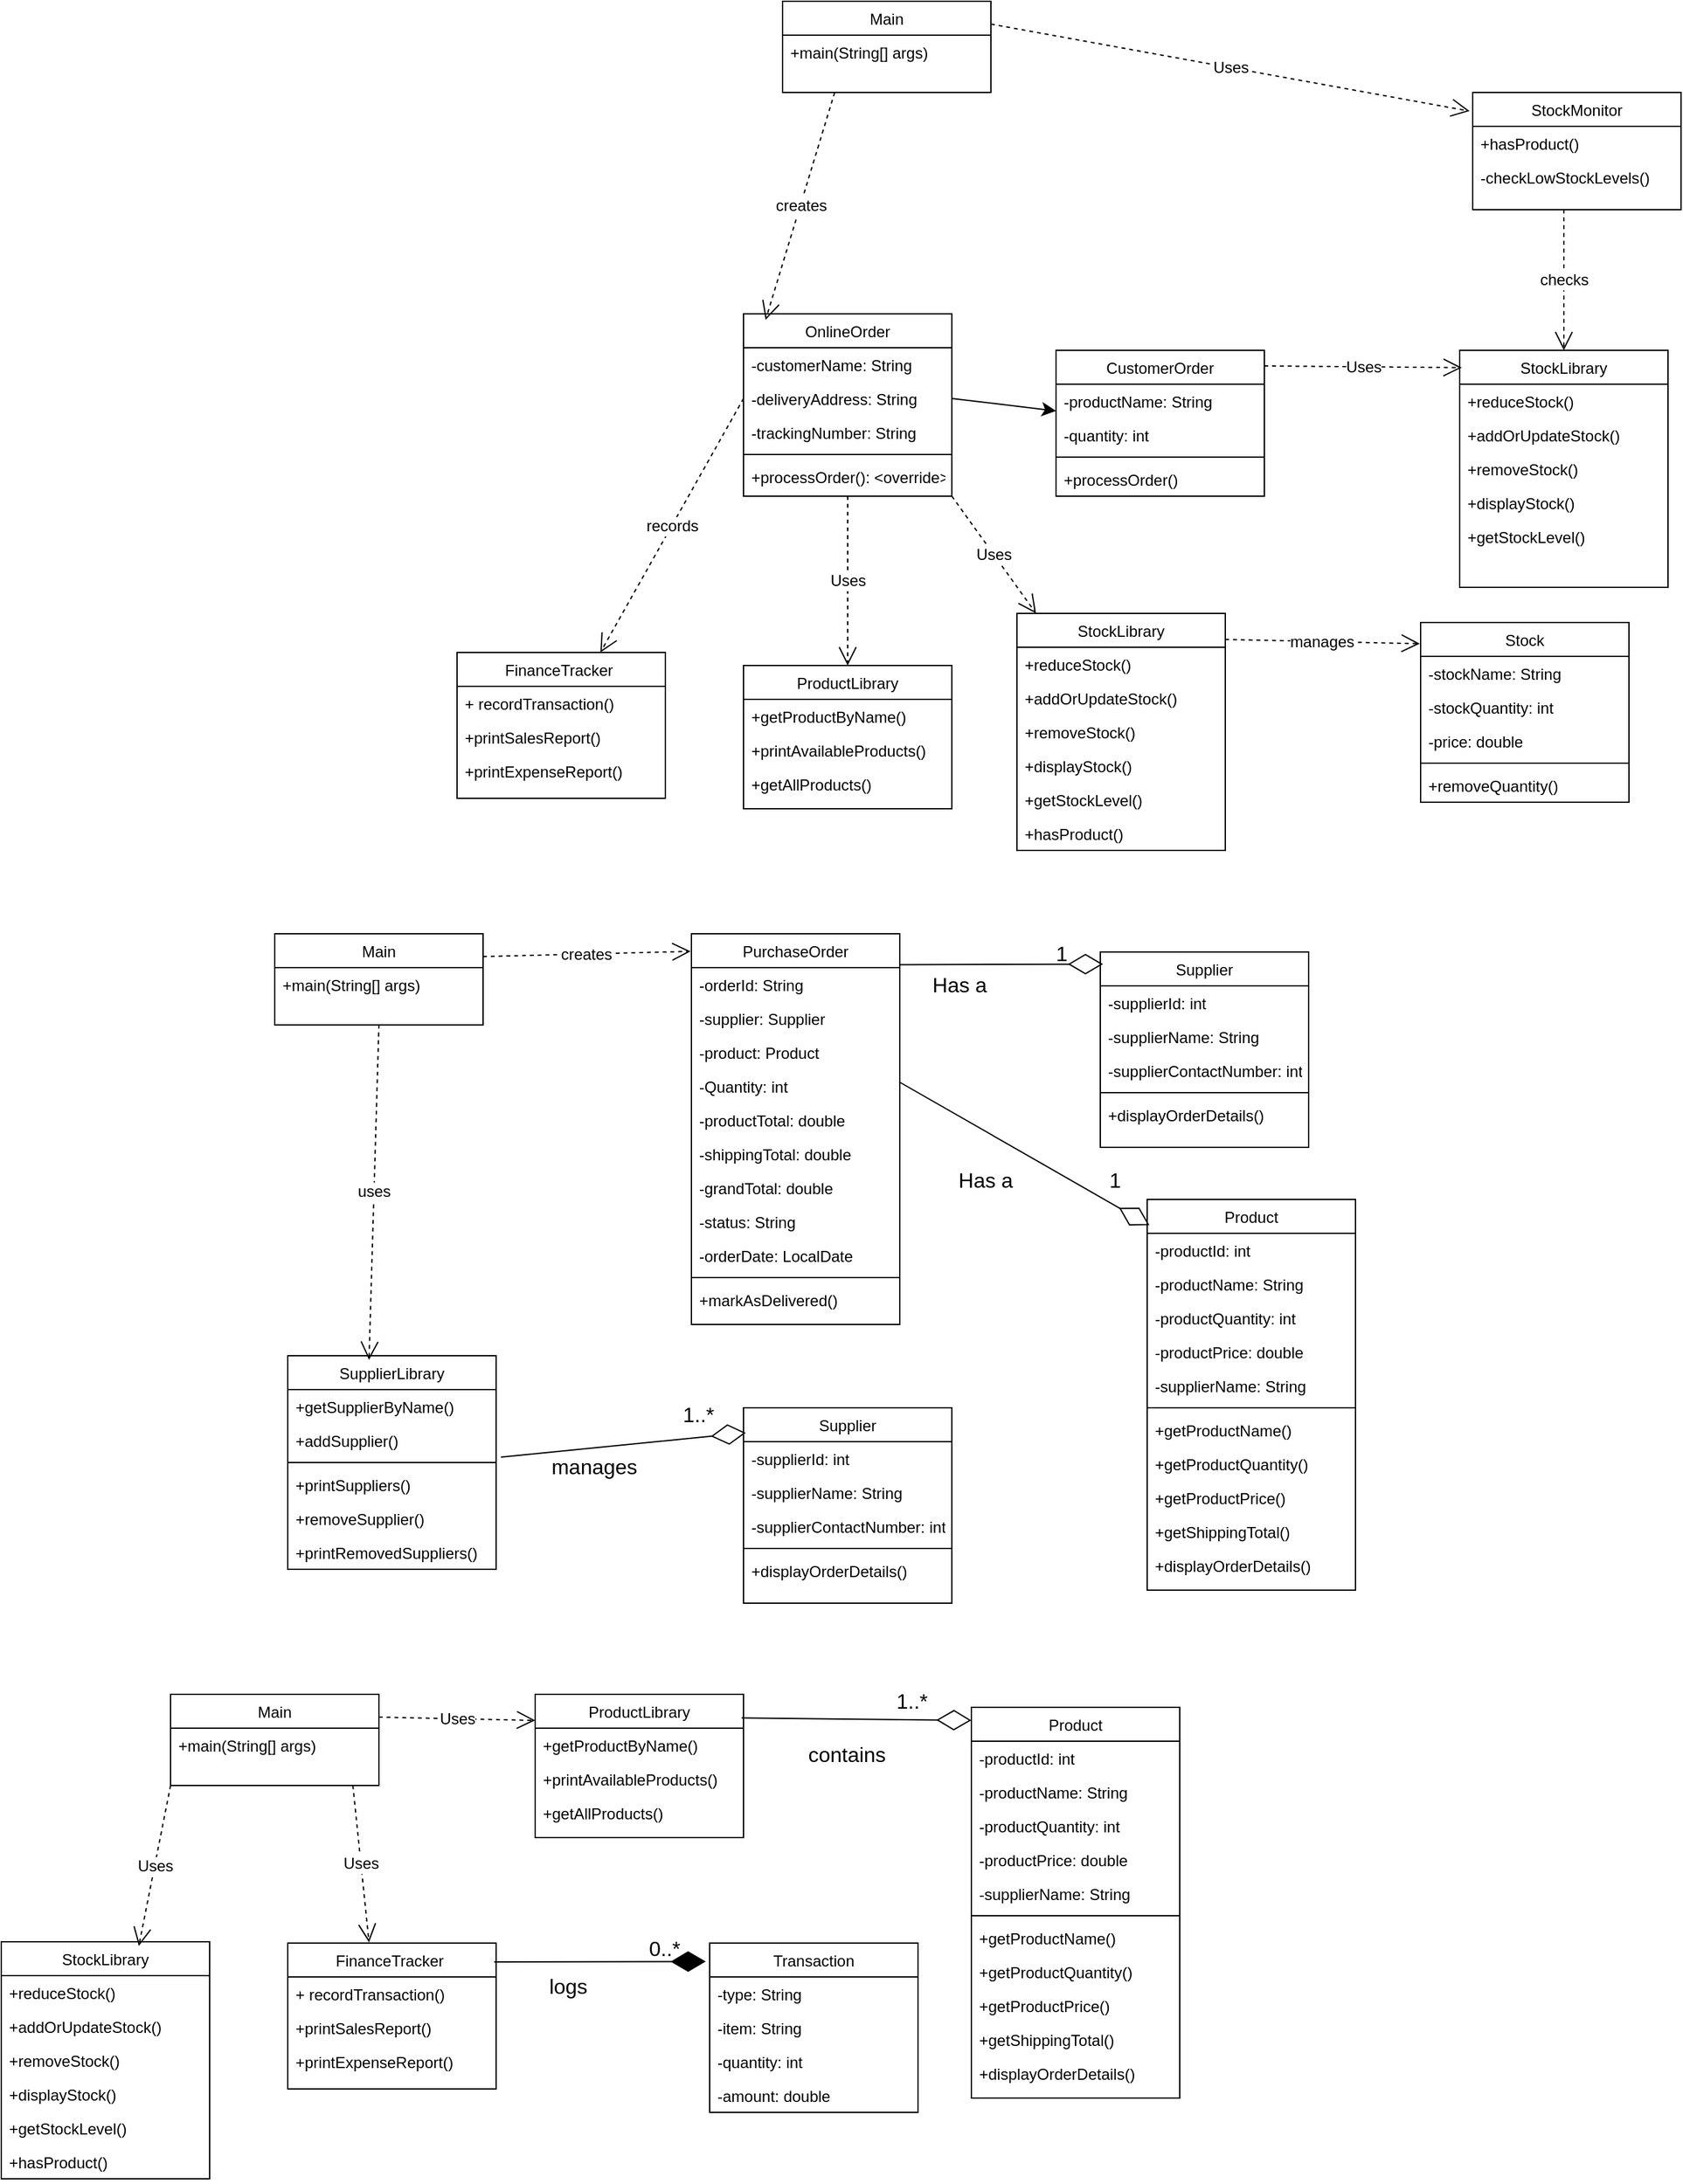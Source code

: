 <mxfile version="27.0.6">
  <diagram id="C5RBs43oDa-KdzZeNtuy" name="Page-1">
    <mxGraphModel dx="2507" dy="4278" grid="1" gridSize="10" guides="1" tooltips="1" connect="1" arrows="1" fold="1" page="1" pageScale="1" pageWidth="827" pageHeight="1169" math="0" shadow="0">
      <root>
        <mxCell id="WIyWlLk6GJQsqaUBKTNV-0" />
        <mxCell id="WIyWlLk6GJQsqaUBKTNV-1" parent="WIyWlLk6GJQsqaUBKTNV-0" />
        <mxCell id="zkfFHV4jXpPFQw0GAbJ--0" value="Product" style="swimlane;fontStyle=0;align=center;verticalAlign=top;childLayout=stackLayout;horizontal=1;startSize=26;horizontalStack=0;resizeParent=1;resizeLast=0;collapsible=1;marginBottom=0;rounded=0;shadow=0;strokeWidth=1;" parent="WIyWlLk6GJQsqaUBKTNV-1" vertex="1">
          <mxGeometry x="95" y="110" width="160" height="300" as="geometry">
            <mxRectangle x="220" y="100" width="160" height="26" as="alternateBounds" />
          </mxGeometry>
        </mxCell>
        <mxCell id="zkfFHV4jXpPFQw0GAbJ--1" value="-productId: int" style="text;align=left;verticalAlign=top;spacingLeft=4;spacingRight=4;overflow=hidden;rotatable=0;points=[[0,0.5],[1,0.5]];portConstraint=eastwest;" parent="zkfFHV4jXpPFQw0GAbJ--0" vertex="1">
          <mxGeometry y="26" width="160" height="26" as="geometry" />
        </mxCell>
        <mxCell id="zkfFHV4jXpPFQw0GAbJ--2" value="-productName: String" style="text;align=left;verticalAlign=top;spacingLeft=4;spacingRight=4;overflow=hidden;rotatable=0;points=[[0,0.5],[1,0.5]];portConstraint=eastwest;rounded=0;shadow=0;html=0;" parent="zkfFHV4jXpPFQw0GAbJ--0" vertex="1">
          <mxGeometry y="52" width="160" height="26" as="geometry" />
        </mxCell>
        <mxCell id="CDXV2UiWiPqu5Bf_pPPX-0" value="-productQuantity: int&#xa;" style="text;align=left;verticalAlign=top;spacingLeft=4;spacingRight=4;overflow=hidden;rotatable=0;points=[[0,0.5],[1,0.5]];portConstraint=eastwest;rounded=0;shadow=0;html=0;" parent="zkfFHV4jXpPFQw0GAbJ--0" vertex="1">
          <mxGeometry y="78" width="160" height="26" as="geometry" />
        </mxCell>
        <mxCell id="Kjixekk9Hbc0ymDm51cV-1" value="-productPrice: double&#xa;" style="text;align=left;verticalAlign=top;spacingLeft=4;spacingRight=4;overflow=hidden;rotatable=0;points=[[0,0.5],[1,0.5]];portConstraint=eastwest;rounded=0;shadow=0;html=0;" parent="zkfFHV4jXpPFQw0GAbJ--0" vertex="1">
          <mxGeometry y="104" width="160" height="26" as="geometry" />
        </mxCell>
        <mxCell id="zkfFHV4jXpPFQw0GAbJ--3" value="-supplierName: String&#xa;" style="text;align=left;verticalAlign=top;spacingLeft=4;spacingRight=4;overflow=hidden;rotatable=0;points=[[0,0.5],[1,0.5]];portConstraint=eastwest;rounded=0;shadow=0;html=0;" parent="zkfFHV4jXpPFQw0GAbJ--0" vertex="1">
          <mxGeometry y="130" width="160" height="26" as="geometry" />
        </mxCell>
        <mxCell id="zkfFHV4jXpPFQw0GAbJ--4" value="" style="line;html=1;strokeWidth=1;align=left;verticalAlign=middle;spacingTop=-1;spacingLeft=3;spacingRight=3;rotatable=0;labelPosition=right;points=[];portConstraint=eastwest;" parent="zkfFHV4jXpPFQw0GAbJ--0" vertex="1">
          <mxGeometry y="156" width="160" height="8" as="geometry" />
        </mxCell>
        <mxCell id="Kjixekk9Hbc0ymDm51cV-2" value="+getProductName()&#xa;" style="text;align=left;verticalAlign=top;spacingLeft=4;spacingRight=4;overflow=hidden;rotatable=0;points=[[0,0.5],[1,0.5]];portConstraint=eastwest;" parent="zkfFHV4jXpPFQw0GAbJ--0" vertex="1">
          <mxGeometry y="164" width="160" height="26" as="geometry" />
        </mxCell>
        <mxCell id="Kjixekk9Hbc0ymDm51cV-3" value="+getProductQuantity()&#xa;" style="text;align=left;verticalAlign=top;spacingLeft=4;spacingRight=4;overflow=hidden;rotatable=0;points=[[0,0.5],[1,0.5]];portConstraint=eastwest;" parent="zkfFHV4jXpPFQw0GAbJ--0" vertex="1">
          <mxGeometry y="190" width="160" height="26" as="geometry" />
        </mxCell>
        <mxCell id="Kjixekk9Hbc0ymDm51cV-4" value="+getProductPrice()&#xa;" style="text;align=left;verticalAlign=top;spacingLeft=4;spacingRight=4;overflow=hidden;rotatable=0;points=[[0,0.5],[1,0.5]];portConstraint=eastwest;" parent="zkfFHV4jXpPFQw0GAbJ--0" vertex="1">
          <mxGeometry y="216" width="160" height="26" as="geometry" />
        </mxCell>
        <mxCell id="Kjixekk9Hbc0ymDm51cV-5" value="+getShippingTotal()&#xa;" style="text;align=left;verticalAlign=top;spacingLeft=4;spacingRight=4;overflow=hidden;rotatable=0;points=[[0,0.5],[1,0.5]];portConstraint=eastwest;" parent="zkfFHV4jXpPFQw0GAbJ--0" vertex="1">
          <mxGeometry y="242" width="160" height="26" as="geometry" />
        </mxCell>
        <mxCell id="zkfFHV4jXpPFQw0GAbJ--5" value="+displayOrderDetails()&#xa;" style="text;align=left;verticalAlign=top;spacingLeft=4;spacingRight=4;overflow=hidden;rotatable=0;points=[[0,0.5],[1,0.5]];portConstraint=eastwest;" parent="zkfFHV4jXpPFQw0GAbJ--0" vertex="1">
          <mxGeometry y="268" width="160" height="26" as="geometry" />
        </mxCell>
        <mxCell id="zkfFHV4jXpPFQw0GAbJ--6" value="CustomerOrder" style="swimlane;fontStyle=0;align=center;verticalAlign=top;childLayout=stackLayout;horizontal=1;startSize=26;horizontalStack=0;resizeParent=1;resizeLast=0;collapsible=1;marginBottom=0;rounded=0;shadow=0;strokeWidth=1;" parent="WIyWlLk6GJQsqaUBKTNV-1" vertex="1">
          <mxGeometry x="160" y="-932" width="160" height="112" as="geometry">
            <mxRectangle x="130" y="380" width="160" height="26" as="alternateBounds" />
          </mxGeometry>
        </mxCell>
        <mxCell id="zkfFHV4jXpPFQw0GAbJ--7" value="-productName: String&#xa;" style="text;align=left;verticalAlign=top;spacingLeft=4;spacingRight=4;overflow=hidden;rotatable=0;points=[[0,0.5],[1,0.5]];portConstraint=eastwest;" parent="zkfFHV4jXpPFQw0GAbJ--6" vertex="1">
          <mxGeometry y="26" width="160" height="26" as="geometry" />
        </mxCell>
        <mxCell id="CDXV2UiWiPqu5Bf_pPPX-25" value="-quantity: int" style="text;align=left;verticalAlign=top;spacingLeft=4;spacingRight=4;overflow=hidden;rotatable=0;points=[[0,0.5],[1,0.5]];portConstraint=eastwest;rounded=0;shadow=0;html=0;" parent="zkfFHV4jXpPFQw0GAbJ--6" vertex="1">
          <mxGeometry y="52" width="160" height="26" as="geometry" />
        </mxCell>
        <mxCell id="zkfFHV4jXpPFQw0GAbJ--9" value="" style="line;html=1;strokeWidth=1;align=left;verticalAlign=middle;spacingTop=-1;spacingLeft=3;spacingRight=3;rotatable=0;labelPosition=right;points=[];portConstraint=eastwest;" parent="zkfFHV4jXpPFQw0GAbJ--6" vertex="1">
          <mxGeometry y="78" width="160" height="8" as="geometry" />
        </mxCell>
        <mxCell id="zkfFHV4jXpPFQw0GAbJ--11" value="+processOrder() " style="text;align=left;verticalAlign=top;spacingLeft=4;spacingRight=4;overflow=hidden;rotatable=0;points=[[0,0.5],[1,0.5]];portConstraint=eastwest;" parent="zkfFHV4jXpPFQw0GAbJ--6" vertex="1">
          <mxGeometry y="86" width="160" height="26" as="geometry" />
        </mxCell>
        <mxCell id="zkfFHV4jXpPFQw0GAbJ--17" value="Supplier" style="swimlane;fontStyle=0;align=center;verticalAlign=top;childLayout=stackLayout;horizontal=1;startSize=26;horizontalStack=0;resizeParent=1;resizeLast=0;collapsible=1;marginBottom=0;rounded=0;shadow=0;strokeWidth=1;" parent="WIyWlLk6GJQsqaUBKTNV-1" vertex="1">
          <mxGeometry x="194" y="-470" width="160" height="150" as="geometry">
            <mxRectangle x="550" y="140" width="160" height="26" as="alternateBounds" />
          </mxGeometry>
        </mxCell>
        <mxCell id="zkfFHV4jXpPFQw0GAbJ--18" value="-supplierId: int " style="text;align=left;verticalAlign=top;spacingLeft=4;spacingRight=4;overflow=hidden;rotatable=0;points=[[0,0.5],[1,0.5]];portConstraint=eastwest;" parent="zkfFHV4jXpPFQw0GAbJ--17" vertex="1">
          <mxGeometry y="26" width="160" height="26" as="geometry" />
        </mxCell>
        <mxCell id="zkfFHV4jXpPFQw0GAbJ--19" value="-supplierName: String" style="text;align=left;verticalAlign=top;spacingLeft=4;spacingRight=4;overflow=hidden;rotatable=0;points=[[0,0.5],[1,0.5]];portConstraint=eastwest;rounded=0;shadow=0;html=0;" parent="zkfFHV4jXpPFQw0GAbJ--17" vertex="1">
          <mxGeometry y="52" width="160" height="26" as="geometry" />
        </mxCell>
        <mxCell id="zkfFHV4jXpPFQw0GAbJ--20" value="-supplierContactNumber: int" style="text;align=left;verticalAlign=top;spacingLeft=4;spacingRight=4;overflow=hidden;rotatable=0;points=[[0,0.5],[1,0.5]];portConstraint=eastwest;rounded=0;shadow=0;html=0;" parent="zkfFHV4jXpPFQw0GAbJ--17" vertex="1">
          <mxGeometry y="78" width="160" height="26" as="geometry" />
        </mxCell>
        <mxCell id="zkfFHV4jXpPFQw0GAbJ--23" value="" style="line;html=1;strokeWidth=1;align=left;verticalAlign=middle;spacingTop=-1;spacingLeft=3;spacingRight=3;rotatable=0;labelPosition=right;points=[];portConstraint=eastwest;" parent="zkfFHV4jXpPFQw0GAbJ--17" vertex="1">
          <mxGeometry y="104" width="160" height="8" as="geometry" />
        </mxCell>
        <mxCell id="zkfFHV4jXpPFQw0GAbJ--24" value="+displayOrderDetails()" style="text;align=left;verticalAlign=top;spacingLeft=4;spacingRight=4;overflow=hidden;rotatable=0;points=[[0,0.5],[1,0.5]];portConstraint=eastwest;" parent="zkfFHV4jXpPFQw0GAbJ--17" vertex="1">
          <mxGeometry y="112" width="160" height="26" as="geometry" />
        </mxCell>
        <mxCell id="CDXV2UiWiPqu5Bf_pPPX-47" value="StockLibrary" style="swimlane;fontStyle=0;align=center;verticalAlign=top;childLayout=stackLayout;horizontal=1;startSize=26;horizontalStack=0;resizeParent=1;resizeLast=0;collapsible=1;marginBottom=0;rounded=0;shadow=0;strokeWidth=1;" parent="WIyWlLk6GJQsqaUBKTNV-1" vertex="1">
          <mxGeometry x="470" y="-932" width="160" height="182" as="geometry">
            <mxRectangle x="130" y="380" width="160" height="26" as="alternateBounds" />
          </mxGeometry>
        </mxCell>
        <mxCell id="CDXV2UiWiPqu5Bf_pPPX-50" value="+reduceStock()&#xa;" style="text;align=left;verticalAlign=top;spacingLeft=4;spacingRight=4;overflow=hidden;rotatable=0;points=[[0,0.5],[1,0.5]];portConstraint=eastwest;" parent="CDXV2UiWiPqu5Bf_pPPX-47" vertex="1">
          <mxGeometry y="26" width="160" height="26" as="geometry" />
        </mxCell>
        <mxCell id="CDXV2UiWiPqu5Bf_pPPX-52" value="+addOrUpdateStock()&#xa;" style="text;align=left;verticalAlign=top;spacingLeft=4;spacingRight=4;overflow=hidden;rotatable=0;points=[[0,0.5],[1,0.5]];portConstraint=eastwest;" parent="CDXV2UiWiPqu5Bf_pPPX-47" vertex="1">
          <mxGeometry y="52" width="160" height="26" as="geometry" />
        </mxCell>
        <mxCell id="355NBq37HFmegcokqnDm-34" value="+removeStock()&#xa;" style="text;align=left;verticalAlign=top;spacingLeft=4;spacingRight=4;overflow=hidden;rotatable=0;points=[[0,0.5],[1,0.5]];portConstraint=eastwest;" vertex="1" parent="CDXV2UiWiPqu5Bf_pPPX-47">
          <mxGeometry y="78" width="160" height="26" as="geometry" />
        </mxCell>
        <mxCell id="CDXV2UiWiPqu5Bf_pPPX-51" value="+displayStock()&#xa;" style="text;align=left;verticalAlign=top;spacingLeft=4;spacingRight=4;overflow=hidden;rotatable=0;points=[[0,0.5],[1,0.5]];portConstraint=eastwest;" parent="CDXV2UiWiPqu5Bf_pPPX-47" vertex="1">
          <mxGeometry y="104" width="160" height="26" as="geometry" />
        </mxCell>
        <mxCell id="355NBq37HFmegcokqnDm-48" value="+getStockLevel()&#xa;" style="text;align=left;verticalAlign=top;spacingLeft=4;spacingRight=4;overflow=hidden;rotatable=0;points=[[0,0.5],[1,0.5]];portConstraint=eastwest;" vertex="1" parent="CDXV2UiWiPqu5Bf_pPPX-47">
          <mxGeometry y="130" width="160" height="26" as="geometry" />
        </mxCell>
        <mxCell id="CDXV2UiWiPqu5Bf_pPPX-53" value="Stock" style="swimlane;fontStyle=0;align=center;verticalAlign=top;childLayout=stackLayout;horizontal=1;startSize=26;horizontalStack=0;resizeParent=1;resizeLast=0;collapsible=1;marginBottom=0;rounded=0;shadow=0;strokeWidth=1;" parent="WIyWlLk6GJQsqaUBKTNV-1" vertex="1">
          <mxGeometry x="440" y="-723" width="160" height="138" as="geometry">
            <mxRectangle x="130" y="380" width="160" height="26" as="alternateBounds" />
          </mxGeometry>
        </mxCell>
        <mxCell id="355NBq37HFmegcokqnDm-45" value="-stockName: String&#xa;" style="text;align=left;verticalAlign=top;spacingLeft=4;spacingRight=4;overflow=hidden;rotatable=0;points=[[0,0.5],[1,0.5]];portConstraint=eastwest;" vertex="1" parent="CDXV2UiWiPqu5Bf_pPPX-53">
          <mxGeometry y="26" width="160" height="26" as="geometry" />
        </mxCell>
        <mxCell id="355NBq37HFmegcokqnDm-46" value="-stockQuantity: int&#xa;" style="text;align=left;verticalAlign=top;spacingLeft=4;spacingRight=4;overflow=hidden;rotatable=0;points=[[0,0.5],[1,0.5]];portConstraint=eastwest;" vertex="1" parent="CDXV2UiWiPqu5Bf_pPPX-53">
          <mxGeometry y="52" width="160" height="26" as="geometry" />
        </mxCell>
        <mxCell id="CDXV2UiWiPqu5Bf_pPPX-54" value="-price: double&#xa;" style="text;align=left;verticalAlign=top;spacingLeft=4;spacingRight=4;overflow=hidden;rotatable=0;points=[[0,0.5],[1,0.5]];portConstraint=eastwest;" parent="CDXV2UiWiPqu5Bf_pPPX-53" vertex="1">
          <mxGeometry y="78" width="160" height="26" as="geometry" />
        </mxCell>
        <mxCell id="CDXV2UiWiPqu5Bf_pPPX-56" value="" style="line;html=1;strokeWidth=1;align=left;verticalAlign=middle;spacingTop=-1;spacingLeft=3;spacingRight=3;rotatable=0;labelPosition=right;points=[];portConstraint=eastwest;" parent="CDXV2UiWiPqu5Bf_pPPX-53" vertex="1">
          <mxGeometry y="104" width="160" height="8" as="geometry" />
        </mxCell>
        <mxCell id="CDXV2UiWiPqu5Bf_pPPX-57" value="+removeQuantity()" style="text;align=left;verticalAlign=top;spacingLeft=4;spacingRight=4;overflow=hidden;rotatable=0;points=[[0,0.5],[1,0.5]];portConstraint=eastwest;" parent="CDXV2UiWiPqu5Bf_pPPX-53" vertex="1">
          <mxGeometry y="112" width="160" height="26" as="geometry" />
        </mxCell>
        <mxCell id="Kjixekk9Hbc0ymDm51cV-6" value="PurchaseOrder" style="swimlane;fontStyle=0;align=center;verticalAlign=top;childLayout=stackLayout;horizontal=1;startSize=26;horizontalStack=0;resizeParent=1;resizeLast=0;collapsible=1;marginBottom=0;rounded=0;shadow=0;strokeWidth=1;" parent="WIyWlLk6GJQsqaUBKTNV-1" vertex="1">
          <mxGeometry x="-120" y="-484" width="160" height="300" as="geometry">
            <mxRectangle x="220" y="100" width="160" height="26" as="alternateBounds" />
          </mxGeometry>
        </mxCell>
        <mxCell id="Kjixekk9Hbc0ymDm51cV-7" value="-orderId: String" style="text;align=left;verticalAlign=top;spacingLeft=4;spacingRight=4;overflow=hidden;rotatable=0;points=[[0,0.5],[1,0.5]];portConstraint=eastwest;" parent="Kjixekk9Hbc0ymDm51cV-6" vertex="1">
          <mxGeometry y="26" width="160" height="26" as="geometry" />
        </mxCell>
        <mxCell id="Kjixekk9Hbc0ymDm51cV-8" value="-supplier: Supplier" style="text;align=left;verticalAlign=top;spacingLeft=4;spacingRight=4;overflow=hidden;rotatable=0;points=[[0,0.5],[1,0.5]];portConstraint=eastwest;rounded=0;shadow=0;html=0;" parent="Kjixekk9Hbc0ymDm51cV-6" vertex="1">
          <mxGeometry y="52" width="160" height="26" as="geometry" />
        </mxCell>
        <mxCell id="Kjixekk9Hbc0ymDm51cV-9" value="-product: Product&#xa;" style="text;align=left;verticalAlign=top;spacingLeft=4;spacingRight=4;overflow=hidden;rotatable=0;points=[[0,0.5],[1,0.5]];portConstraint=eastwest;rounded=0;shadow=0;html=0;" parent="Kjixekk9Hbc0ymDm51cV-6" vertex="1">
          <mxGeometry y="78" width="160" height="26" as="geometry" />
        </mxCell>
        <mxCell id="355NBq37HFmegcokqnDm-24" value="-Quantity: int&#xa;" style="text;align=left;verticalAlign=top;spacingLeft=4;spacingRight=4;overflow=hidden;rotatable=0;points=[[0,0.5],[1,0.5]];portConstraint=eastwest;rounded=0;shadow=0;html=0;" vertex="1" parent="Kjixekk9Hbc0ymDm51cV-6">
          <mxGeometry y="104" width="160" height="26" as="geometry" />
        </mxCell>
        <mxCell id="355NBq37HFmegcokqnDm-25" value="-productTotal: double&#xa;" style="text;align=left;verticalAlign=top;spacingLeft=4;spacingRight=4;overflow=hidden;rotatable=0;points=[[0,0.5],[1,0.5]];portConstraint=eastwest;rounded=0;shadow=0;html=0;" vertex="1" parent="Kjixekk9Hbc0ymDm51cV-6">
          <mxGeometry y="130" width="160" height="26" as="geometry" />
        </mxCell>
        <mxCell id="355NBq37HFmegcokqnDm-26" value="-shippingTotal: double&#xa;" style="text;align=left;verticalAlign=top;spacingLeft=4;spacingRight=4;overflow=hidden;rotatable=0;points=[[0,0.5],[1,0.5]];portConstraint=eastwest;rounded=0;shadow=0;html=0;" vertex="1" parent="Kjixekk9Hbc0ymDm51cV-6">
          <mxGeometry y="156" width="160" height="26" as="geometry" />
        </mxCell>
        <mxCell id="355NBq37HFmegcokqnDm-27" value="-grandTotal: double&#xa;" style="text;align=left;verticalAlign=top;spacingLeft=4;spacingRight=4;overflow=hidden;rotatable=0;points=[[0,0.5],[1,0.5]];portConstraint=eastwest;rounded=0;shadow=0;html=0;" vertex="1" parent="Kjixekk9Hbc0ymDm51cV-6">
          <mxGeometry y="182" width="160" height="26" as="geometry" />
        </mxCell>
        <mxCell id="355NBq37HFmegcokqnDm-28" value="-status: String&#xa;" style="text;align=left;verticalAlign=top;spacingLeft=4;spacingRight=4;overflow=hidden;rotatable=0;points=[[0,0.5],[1,0.5]];portConstraint=eastwest;rounded=0;shadow=0;html=0;" vertex="1" parent="Kjixekk9Hbc0ymDm51cV-6">
          <mxGeometry y="208" width="160" height="26" as="geometry" />
        </mxCell>
        <mxCell id="Kjixekk9Hbc0ymDm51cV-10" value="-orderDate: LocalDate&#xa;" style="text;align=left;verticalAlign=top;spacingLeft=4;spacingRight=4;overflow=hidden;rotatable=0;points=[[0,0.5],[1,0.5]];portConstraint=eastwest;rounded=0;shadow=0;html=0;" parent="Kjixekk9Hbc0ymDm51cV-6" vertex="1">
          <mxGeometry y="234" width="160" height="26" as="geometry" />
        </mxCell>
        <mxCell id="Kjixekk9Hbc0ymDm51cV-12" value="" style="line;html=1;strokeWidth=1;align=left;verticalAlign=middle;spacingTop=-1;spacingLeft=3;spacingRight=3;rotatable=0;labelPosition=right;points=[];portConstraint=eastwest;" parent="Kjixekk9Hbc0ymDm51cV-6" vertex="1">
          <mxGeometry y="260" width="160" height="8" as="geometry" />
        </mxCell>
        <mxCell id="Kjixekk9Hbc0ymDm51cV-13" value="+markAsDelivered()&#xa;" style="text;align=left;verticalAlign=top;spacingLeft=4;spacingRight=4;overflow=hidden;rotatable=0;points=[[0,0.5],[1,0.5]];portConstraint=eastwest;" parent="Kjixekk9Hbc0ymDm51cV-6" vertex="1">
          <mxGeometry y="268" width="160" height="26" as="geometry" />
        </mxCell>
        <mxCell id="Kjixekk9Hbc0ymDm51cV-19" value="ProductLibrary" style="swimlane;fontStyle=0;align=center;verticalAlign=top;childLayout=stackLayout;horizontal=1;startSize=26;horizontalStack=0;resizeParent=1;resizeLast=0;collapsible=1;marginBottom=0;rounded=0;shadow=0;strokeWidth=1;" parent="WIyWlLk6GJQsqaUBKTNV-1" vertex="1">
          <mxGeometry x="-240" y="100" width="160" height="110" as="geometry">
            <mxRectangle x="220" y="100" width="160" height="26" as="alternateBounds" />
          </mxGeometry>
        </mxCell>
        <mxCell id="Kjixekk9Hbc0ymDm51cV-26" value="+getProductByName()&#xa;" style="text;align=left;verticalAlign=top;spacingLeft=4;spacingRight=4;overflow=hidden;rotatable=0;points=[[0,0.5],[1,0.5]];portConstraint=eastwest;" parent="Kjixekk9Hbc0ymDm51cV-19" vertex="1">
          <mxGeometry y="26" width="160" height="26" as="geometry" />
        </mxCell>
        <mxCell id="Kjixekk9Hbc0ymDm51cV-27" value="+printAvailableProducts()&#xa;" style="text;align=left;verticalAlign=top;spacingLeft=4;spacingRight=4;overflow=hidden;rotatable=0;points=[[0,0.5],[1,0.5]];portConstraint=eastwest;" parent="Kjixekk9Hbc0ymDm51cV-19" vertex="1">
          <mxGeometry y="52" width="160" height="26" as="geometry" />
        </mxCell>
        <mxCell id="Kjixekk9Hbc0ymDm51cV-28" value="+getAllProducts()&#xa;" style="text;align=left;verticalAlign=top;spacingLeft=4;spacingRight=4;overflow=hidden;rotatable=0;points=[[0,0.5],[1,0.5]];portConstraint=eastwest;" parent="Kjixekk9Hbc0ymDm51cV-19" vertex="1">
          <mxGeometry y="78" width="160" height="26" as="geometry" />
        </mxCell>
        <mxCell id="355NBq37HFmegcokqnDm-0" value="Main" style="swimlane;fontStyle=0;align=center;verticalAlign=top;childLayout=stackLayout;horizontal=1;startSize=26;horizontalStack=0;resizeParent=1;resizeLast=0;collapsible=1;marginBottom=0;rounded=0;shadow=0;strokeWidth=1;" vertex="1" parent="WIyWlLk6GJQsqaUBKTNV-1">
          <mxGeometry x="-50" y="-1200" width="160" height="70" as="geometry">
            <mxRectangle x="550" y="140" width="160" height="26" as="alternateBounds" />
          </mxGeometry>
        </mxCell>
        <mxCell id="355NBq37HFmegcokqnDm-1" value="+main(String[] args)" style="text;align=left;verticalAlign=top;spacingLeft=4;spacingRight=4;overflow=hidden;rotatable=0;points=[[0,0.5],[1,0.5]];portConstraint=eastwest;" vertex="1" parent="355NBq37HFmegcokqnDm-0">
          <mxGeometry y="26" width="160" height="26" as="geometry" />
        </mxCell>
        <mxCell id="355NBq37HFmegcokqnDm-6" value="OnlineOrder" style="swimlane;fontStyle=0;align=center;verticalAlign=top;childLayout=stackLayout;horizontal=1;startSize=26;horizontalStack=0;resizeParent=1;resizeLast=0;collapsible=1;marginBottom=0;rounded=0;shadow=0;strokeWidth=1;" vertex="1" parent="WIyWlLk6GJQsqaUBKTNV-1">
          <mxGeometry x="-80" y="-960" width="160" height="140" as="geometry">
            <mxRectangle x="130" y="380" width="160" height="26" as="alternateBounds" />
          </mxGeometry>
        </mxCell>
        <mxCell id="355NBq37HFmegcokqnDm-7" value="-customerName: String&#xa;" style="text;align=left;verticalAlign=top;spacingLeft=4;spacingRight=4;overflow=hidden;rotatable=0;points=[[0,0.5],[1,0.5]];portConstraint=eastwest;" vertex="1" parent="355NBq37HFmegcokqnDm-6">
          <mxGeometry y="26" width="160" height="26" as="geometry" />
        </mxCell>
        <mxCell id="355NBq37HFmegcokqnDm-8" value="-deliveryAddress: String" style="text;align=left;verticalAlign=top;spacingLeft=4;spacingRight=4;overflow=hidden;rotatable=0;points=[[0,0.5],[1,0.5]];portConstraint=eastwest;rounded=0;shadow=0;html=0;" vertex="1" parent="355NBq37HFmegcokqnDm-6">
          <mxGeometry y="52" width="160" height="26" as="geometry" />
        </mxCell>
        <mxCell id="355NBq37HFmegcokqnDm-9" value="-trackingNumber: String" style="text;align=left;verticalAlign=top;spacingLeft=4;spacingRight=4;overflow=hidden;rotatable=0;points=[[0,0.5],[1,0.5]];portConstraint=eastwest;rounded=0;shadow=0;html=0;" vertex="1" parent="355NBq37HFmegcokqnDm-6">
          <mxGeometry y="78" width="160" height="26" as="geometry" />
        </mxCell>
        <mxCell id="355NBq37HFmegcokqnDm-10" value="" style="line;html=1;strokeWidth=1;align=left;verticalAlign=middle;spacingTop=-1;spacingLeft=3;spacingRight=3;rotatable=0;labelPosition=right;points=[];portConstraint=eastwest;" vertex="1" parent="355NBq37HFmegcokqnDm-6">
          <mxGeometry y="104" width="160" height="8" as="geometry" />
        </mxCell>
        <mxCell id="355NBq37HFmegcokqnDm-12" value="+processOrder(): &lt;override&gt;" style="text;align=left;verticalAlign=top;spacingLeft=4;spacingRight=4;overflow=hidden;rotatable=0;points=[[0,0.5],[1,0.5]];portConstraint=eastwest;" vertex="1" parent="355NBq37HFmegcokqnDm-6">
          <mxGeometry y="112" width="160" height="26" as="geometry" />
        </mxCell>
        <mxCell id="355NBq37HFmegcokqnDm-17" value="SupplierLibrary" style="swimlane;fontStyle=0;align=center;verticalAlign=top;childLayout=stackLayout;horizontal=1;startSize=26;horizontalStack=0;resizeParent=1;resizeLast=0;collapsible=1;marginBottom=0;rounded=0;shadow=0;strokeWidth=1;" vertex="1" parent="WIyWlLk6GJQsqaUBKTNV-1">
          <mxGeometry x="-430" y="-160" width="160" height="164" as="geometry">
            <mxRectangle x="550" y="140" width="160" height="26" as="alternateBounds" />
          </mxGeometry>
        </mxCell>
        <mxCell id="355NBq37HFmegcokqnDm-18" value="+getSupplierByName() " style="text;align=left;verticalAlign=top;spacingLeft=4;spacingRight=4;overflow=hidden;rotatable=0;points=[[0,0.5],[1,0.5]];portConstraint=eastwest;" vertex="1" parent="355NBq37HFmegcokqnDm-17">
          <mxGeometry y="26" width="160" height="26" as="geometry" />
        </mxCell>
        <mxCell id="355NBq37HFmegcokqnDm-42" value="+addSupplier()" style="text;align=left;verticalAlign=top;spacingLeft=4;spacingRight=4;overflow=hidden;rotatable=0;points=[[0,0.5],[1,0.5]];portConstraint=eastwest;" vertex="1" parent="355NBq37HFmegcokqnDm-17">
          <mxGeometry y="52" width="160" height="26" as="geometry" />
        </mxCell>
        <mxCell id="355NBq37HFmegcokqnDm-21" value="" style="line;html=1;strokeWidth=1;align=left;verticalAlign=middle;spacingTop=-1;spacingLeft=3;spacingRight=3;rotatable=0;labelPosition=right;points=[];portConstraint=eastwest;" vertex="1" parent="355NBq37HFmegcokqnDm-17">
          <mxGeometry y="78" width="160" height="8" as="geometry" />
        </mxCell>
        <mxCell id="355NBq37HFmegcokqnDm-43" value="+printSuppliers()" style="text;align=left;verticalAlign=top;spacingLeft=4;spacingRight=4;overflow=hidden;rotatable=0;points=[[0,0.5],[1,0.5]];portConstraint=eastwest;" vertex="1" parent="355NBq37HFmegcokqnDm-17">
          <mxGeometry y="86" width="160" height="26" as="geometry" />
        </mxCell>
        <mxCell id="355NBq37HFmegcokqnDm-44" value="+removeSupplier()" style="text;align=left;verticalAlign=top;spacingLeft=4;spacingRight=4;overflow=hidden;rotatable=0;points=[[0,0.5],[1,0.5]];portConstraint=eastwest;" vertex="1" parent="355NBq37HFmegcokqnDm-17">
          <mxGeometry y="112" width="160" height="26" as="geometry" />
        </mxCell>
        <mxCell id="355NBq37HFmegcokqnDm-22" value="+printRemovedSuppliers()" style="text;align=left;verticalAlign=top;spacingLeft=4;spacingRight=4;overflow=hidden;rotatable=0;points=[[0,0.5],[1,0.5]];portConstraint=eastwest;" vertex="1" parent="355NBq37HFmegcokqnDm-17">
          <mxGeometry y="138" width="160" height="26" as="geometry" />
        </mxCell>
        <mxCell id="355NBq37HFmegcokqnDm-35" value="StockMonitor" style="swimlane;fontStyle=0;align=center;verticalAlign=top;childLayout=stackLayout;horizontal=1;startSize=26;horizontalStack=0;resizeParent=1;resizeLast=0;collapsible=1;marginBottom=0;rounded=0;shadow=0;strokeWidth=1;" vertex="1" parent="WIyWlLk6GJQsqaUBKTNV-1">
          <mxGeometry x="480" y="-1130" width="160" height="90" as="geometry">
            <mxRectangle x="130" y="380" width="160" height="26" as="alternateBounds" />
          </mxGeometry>
        </mxCell>
        <mxCell id="355NBq37HFmegcokqnDm-47" value="+hasProduct()&#xa;" style="text;align=left;verticalAlign=top;spacingLeft=4;spacingRight=4;overflow=hidden;rotatable=0;points=[[0,0.5],[1,0.5]];portConstraint=eastwest;" vertex="1" parent="355NBq37HFmegcokqnDm-35">
          <mxGeometry y="26" width="160" height="26" as="geometry" />
        </mxCell>
        <mxCell id="355NBq37HFmegcokqnDm-38" value="-checkLowStockLevels()" style="text;align=left;verticalAlign=top;spacingLeft=4;spacingRight=4;overflow=hidden;rotatable=0;points=[[0,0.5],[1,0.5]];portConstraint=eastwest;" vertex="1" parent="355NBq37HFmegcokqnDm-35">
          <mxGeometry y="52" width="160" height="26" as="geometry" />
        </mxCell>
        <mxCell id="355NBq37HFmegcokqnDm-49" style="edgeStyle=none;curved=1;rounded=0;orthogonalLoop=1;jettySize=auto;html=1;exitX=1;exitY=0.5;exitDx=0;exitDy=0;fontSize=12;startSize=8;endSize=8;" edge="1" parent="WIyWlLk6GJQsqaUBKTNV-1" source="355NBq37HFmegcokqnDm-8" target="zkfFHV4jXpPFQw0GAbJ--6">
          <mxGeometry relative="1" as="geometry">
            <mxPoint x="200" y="-694.632" as="targetPoint" />
          </mxGeometry>
        </mxCell>
        <mxCell id="355NBq37HFmegcokqnDm-53" value="Supplier" style="swimlane;fontStyle=0;align=center;verticalAlign=top;childLayout=stackLayout;horizontal=1;startSize=26;horizontalStack=0;resizeParent=1;resizeLast=0;collapsible=1;marginBottom=0;rounded=0;shadow=0;strokeWidth=1;" vertex="1" parent="WIyWlLk6GJQsqaUBKTNV-1">
          <mxGeometry x="-80" y="-120" width="160" height="150" as="geometry">
            <mxRectangle x="550" y="140" width="160" height="26" as="alternateBounds" />
          </mxGeometry>
        </mxCell>
        <mxCell id="355NBq37HFmegcokqnDm-54" value="-supplierId: int " style="text;align=left;verticalAlign=top;spacingLeft=4;spacingRight=4;overflow=hidden;rotatable=0;points=[[0,0.5],[1,0.5]];portConstraint=eastwest;" vertex="1" parent="355NBq37HFmegcokqnDm-53">
          <mxGeometry y="26" width="160" height="26" as="geometry" />
        </mxCell>
        <mxCell id="355NBq37HFmegcokqnDm-55" value="-supplierName: String" style="text;align=left;verticalAlign=top;spacingLeft=4;spacingRight=4;overflow=hidden;rotatable=0;points=[[0,0.5],[1,0.5]];portConstraint=eastwest;rounded=0;shadow=0;html=0;" vertex="1" parent="355NBq37HFmegcokqnDm-53">
          <mxGeometry y="52" width="160" height="26" as="geometry" />
        </mxCell>
        <mxCell id="355NBq37HFmegcokqnDm-56" value="-supplierContactNumber: int" style="text;align=left;verticalAlign=top;spacingLeft=4;spacingRight=4;overflow=hidden;rotatable=0;points=[[0,0.5],[1,0.5]];portConstraint=eastwest;rounded=0;shadow=0;html=0;" vertex="1" parent="355NBq37HFmegcokqnDm-53">
          <mxGeometry y="78" width="160" height="26" as="geometry" />
        </mxCell>
        <mxCell id="355NBq37HFmegcokqnDm-57" value="" style="line;html=1;strokeWidth=1;align=left;verticalAlign=middle;spacingTop=-1;spacingLeft=3;spacingRight=3;rotatable=0;labelPosition=right;points=[];portConstraint=eastwest;" vertex="1" parent="355NBq37HFmegcokqnDm-53">
          <mxGeometry y="104" width="160" height="8" as="geometry" />
        </mxCell>
        <mxCell id="355NBq37HFmegcokqnDm-58" value="+displayOrderDetails()" style="text;align=left;verticalAlign=top;spacingLeft=4;spacingRight=4;overflow=hidden;rotatable=0;points=[[0,0.5],[1,0.5]];portConstraint=eastwest;" vertex="1" parent="355NBq37HFmegcokqnDm-53">
          <mxGeometry y="112" width="160" height="26" as="geometry" />
        </mxCell>
        <mxCell id="355NBq37HFmegcokqnDm-63" value="Has a&amp;nbsp;&amp;nbsp;" style="text;html=1;align=center;verticalAlign=middle;resizable=0;points=[];autosize=1;strokeColor=none;fillColor=none;fontSize=16;" vertex="1" parent="WIyWlLk6GJQsqaUBKTNV-1">
          <mxGeometry x="55" y="-460" width="70" height="30" as="geometry" />
        </mxCell>
        <mxCell id="355NBq37HFmegcokqnDm-64" value="Product" style="swimlane;fontStyle=0;align=center;verticalAlign=top;childLayout=stackLayout;horizontal=1;startSize=26;horizontalStack=0;resizeParent=1;resizeLast=0;collapsible=1;marginBottom=0;rounded=0;shadow=0;strokeWidth=1;" vertex="1" parent="WIyWlLk6GJQsqaUBKTNV-1">
          <mxGeometry x="230" y="-280" width="160" height="300" as="geometry">
            <mxRectangle x="220" y="100" width="160" height="26" as="alternateBounds" />
          </mxGeometry>
        </mxCell>
        <mxCell id="355NBq37HFmegcokqnDm-65" value="-productId: int" style="text;align=left;verticalAlign=top;spacingLeft=4;spacingRight=4;overflow=hidden;rotatable=0;points=[[0,0.5],[1,0.5]];portConstraint=eastwest;" vertex="1" parent="355NBq37HFmegcokqnDm-64">
          <mxGeometry y="26" width="160" height="26" as="geometry" />
        </mxCell>
        <mxCell id="355NBq37HFmegcokqnDm-66" value="-productName: String" style="text;align=left;verticalAlign=top;spacingLeft=4;spacingRight=4;overflow=hidden;rotatable=0;points=[[0,0.5],[1,0.5]];portConstraint=eastwest;rounded=0;shadow=0;html=0;" vertex="1" parent="355NBq37HFmegcokqnDm-64">
          <mxGeometry y="52" width="160" height="26" as="geometry" />
        </mxCell>
        <mxCell id="355NBq37HFmegcokqnDm-67" value="-productQuantity: int&#xa;" style="text;align=left;verticalAlign=top;spacingLeft=4;spacingRight=4;overflow=hidden;rotatable=0;points=[[0,0.5],[1,0.5]];portConstraint=eastwest;rounded=0;shadow=0;html=0;" vertex="1" parent="355NBq37HFmegcokqnDm-64">
          <mxGeometry y="78" width="160" height="26" as="geometry" />
        </mxCell>
        <mxCell id="355NBq37HFmegcokqnDm-68" value="-productPrice: double&#xa;" style="text;align=left;verticalAlign=top;spacingLeft=4;spacingRight=4;overflow=hidden;rotatable=0;points=[[0,0.5],[1,0.5]];portConstraint=eastwest;rounded=0;shadow=0;html=0;" vertex="1" parent="355NBq37HFmegcokqnDm-64">
          <mxGeometry y="104" width="160" height="26" as="geometry" />
        </mxCell>
        <mxCell id="355NBq37HFmegcokqnDm-69" value="-supplierName: String&#xa;" style="text;align=left;verticalAlign=top;spacingLeft=4;spacingRight=4;overflow=hidden;rotatable=0;points=[[0,0.5],[1,0.5]];portConstraint=eastwest;rounded=0;shadow=0;html=0;" vertex="1" parent="355NBq37HFmegcokqnDm-64">
          <mxGeometry y="130" width="160" height="26" as="geometry" />
        </mxCell>
        <mxCell id="355NBq37HFmegcokqnDm-70" value="" style="line;html=1;strokeWidth=1;align=left;verticalAlign=middle;spacingTop=-1;spacingLeft=3;spacingRight=3;rotatable=0;labelPosition=right;points=[];portConstraint=eastwest;" vertex="1" parent="355NBq37HFmegcokqnDm-64">
          <mxGeometry y="156" width="160" height="8" as="geometry" />
        </mxCell>
        <mxCell id="355NBq37HFmegcokqnDm-71" value="+getProductName()&#xa;" style="text;align=left;verticalAlign=top;spacingLeft=4;spacingRight=4;overflow=hidden;rotatable=0;points=[[0,0.5],[1,0.5]];portConstraint=eastwest;" vertex="1" parent="355NBq37HFmegcokqnDm-64">
          <mxGeometry y="164" width="160" height="26" as="geometry" />
        </mxCell>
        <mxCell id="355NBq37HFmegcokqnDm-72" value="+getProductQuantity()&#xa;" style="text;align=left;verticalAlign=top;spacingLeft=4;spacingRight=4;overflow=hidden;rotatable=0;points=[[0,0.5],[1,0.5]];portConstraint=eastwest;" vertex="1" parent="355NBq37HFmegcokqnDm-64">
          <mxGeometry y="190" width="160" height="26" as="geometry" />
        </mxCell>
        <mxCell id="355NBq37HFmegcokqnDm-73" value="+getProductPrice()&#xa;" style="text;align=left;verticalAlign=top;spacingLeft=4;spacingRight=4;overflow=hidden;rotatable=0;points=[[0,0.5],[1,0.5]];portConstraint=eastwest;" vertex="1" parent="355NBq37HFmegcokqnDm-64">
          <mxGeometry y="216" width="160" height="26" as="geometry" />
        </mxCell>
        <mxCell id="355NBq37HFmegcokqnDm-74" value="+getShippingTotal()&#xa;" style="text;align=left;verticalAlign=top;spacingLeft=4;spacingRight=4;overflow=hidden;rotatable=0;points=[[0,0.5],[1,0.5]];portConstraint=eastwest;" vertex="1" parent="355NBq37HFmegcokqnDm-64">
          <mxGeometry y="242" width="160" height="26" as="geometry" />
        </mxCell>
        <mxCell id="355NBq37HFmegcokqnDm-75" value="+displayOrderDetails()&#xa;" style="text;align=left;verticalAlign=top;spacingLeft=4;spacingRight=4;overflow=hidden;rotatable=0;points=[[0,0.5],[1,0.5]];portConstraint=eastwest;" vertex="1" parent="355NBq37HFmegcokqnDm-64">
          <mxGeometry y="268" width="160" height="26" as="geometry" />
        </mxCell>
        <mxCell id="355NBq37HFmegcokqnDm-77" value="Has a&amp;nbsp;&amp;nbsp;" style="text;html=1;align=center;verticalAlign=middle;resizable=0;points=[];autosize=1;strokeColor=none;fillColor=none;fontSize=16;" vertex="1" parent="WIyWlLk6GJQsqaUBKTNV-1">
          <mxGeometry x="75" y="-310" width="70" height="30" as="geometry" />
        </mxCell>
        <mxCell id="355NBq37HFmegcokqnDm-80" value="manages" style="text;html=1;align=center;verticalAlign=middle;resizable=0;points=[];autosize=1;strokeColor=none;fillColor=none;fontSize=16;" vertex="1" parent="WIyWlLk6GJQsqaUBKTNV-1">
          <mxGeometry x="-240" y="-90" width="90" height="30" as="geometry" />
        </mxCell>
        <mxCell id="355NBq37HFmegcokqnDm-82" value="contains" style="text;html=1;align=center;verticalAlign=middle;resizable=0;points=[];autosize=1;strokeColor=none;fillColor=none;fontSize=16;" vertex="1" parent="WIyWlLk6GJQsqaUBKTNV-1">
          <mxGeometry x="-41" y="131" width="80" height="30" as="geometry" />
        </mxCell>
        <mxCell id="355NBq37HFmegcokqnDm-84" value="FinanceTracker " style="swimlane;fontStyle=0;align=center;verticalAlign=top;childLayout=stackLayout;horizontal=1;startSize=26;horizontalStack=0;resizeParent=1;resizeLast=0;collapsible=1;marginBottom=0;rounded=0;shadow=0;strokeWidth=1;" vertex="1" parent="WIyWlLk6GJQsqaUBKTNV-1">
          <mxGeometry x="-430" y="291" width="160" height="112" as="geometry">
            <mxRectangle x="130" y="380" width="160" height="26" as="alternateBounds" />
          </mxGeometry>
        </mxCell>
        <mxCell id="355NBq37HFmegcokqnDm-85" value="+ recordTransaction()&#xa;" style="text;align=left;verticalAlign=top;spacingLeft=4;spacingRight=4;overflow=hidden;rotatable=0;points=[[0,0.5],[1,0.5]];portConstraint=eastwest;" vertex="1" parent="355NBq37HFmegcokqnDm-84">
          <mxGeometry y="26" width="160" height="26" as="geometry" />
        </mxCell>
        <mxCell id="355NBq37HFmegcokqnDm-86" value="+printSalesReport()&#xa;" style="text;align=left;verticalAlign=top;spacingLeft=4;spacingRight=4;overflow=hidden;rotatable=0;points=[[0,0.5],[1,0.5]];portConstraint=eastwest;" vertex="1" parent="355NBq37HFmegcokqnDm-84">
          <mxGeometry y="52" width="160" height="26" as="geometry" />
        </mxCell>
        <mxCell id="355NBq37HFmegcokqnDm-87" value="+printExpenseReport()&#xa;" style="text;align=left;verticalAlign=top;spacingLeft=4;spacingRight=4;overflow=hidden;rotatable=0;points=[[0,0.5],[1,0.5]];portConstraint=eastwest;" vertex="1" parent="355NBq37HFmegcokqnDm-84">
          <mxGeometry y="78" width="160" height="26" as="geometry" />
        </mxCell>
        <mxCell id="355NBq37HFmegcokqnDm-90" value="Transaction" style="swimlane;fontStyle=0;align=center;verticalAlign=top;childLayout=stackLayout;horizontal=1;startSize=26;horizontalStack=0;resizeParent=1;resizeLast=0;collapsible=1;marginBottom=0;rounded=0;shadow=0;strokeWidth=1;" vertex="1" parent="WIyWlLk6GJQsqaUBKTNV-1">
          <mxGeometry x="-106" y="291" width="160" height="130" as="geometry">
            <mxRectangle x="130" y="380" width="160" height="26" as="alternateBounds" />
          </mxGeometry>
        </mxCell>
        <mxCell id="355NBq37HFmegcokqnDm-91" value="-type: String&#xa;" style="text;align=left;verticalAlign=top;spacingLeft=4;spacingRight=4;overflow=hidden;rotatable=0;points=[[0,0.5],[1,0.5]];portConstraint=eastwest;" vertex="1" parent="355NBq37HFmegcokqnDm-90">
          <mxGeometry y="26" width="160" height="26" as="geometry" />
        </mxCell>
        <mxCell id="355NBq37HFmegcokqnDm-92" value="-item: String&#xa;" style="text;align=left;verticalAlign=top;spacingLeft=4;spacingRight=4;overflow=hidden;rotatable=0;points=[[0,0.5],[1,0.5]];portConstraint=eastwest;" vertex="1" parent="355NBq37HFmegcokqnDm-90">
          <mxGeometry y="52" width="160" height="26" as="geometry" />
        </mxCell>
        <mxCell id="355NBq37HFmegcokqnDm-93" value="-quantity: int" style="text;align=left;verticalAlign=top;spacingLeft=4;spacingRight=4;overflow=hidden;rotatable=0;points=[[0,0.5],[1,0.5]];portConstraint=eastwest;rounded=0;shadow=0;html=0;" vertex="1" parent="355NBq37HFmegcokqnDm-90">
          <mxGeometry y="78" width="160" height="26" as="geometry" />
        </mxCell>
        <mxCell id="355NBq37HFmegcokqnDm-94" value="-amount: double" style="text;align=left;verticalAlign=top;spacingLeft=4;spacingRight=4;overflow=hidden;rotatable=0;points=[[0,0.5],[1,0.5]];portConstraint=eastwest;rounded=0;shadow=0;html=0;" vertex="1" parent="355NBq37HFmegcokqnDm-90">
          <mxGeometry y="104" width="160" height="26" as="geometry" />
        </mxCell>
        <mxCell id="355NBq37HFmegcokqnDm-96" value="logs" style="text;html=1;align=center;verticalAlign=middle;resizable=0;points=[];autosize=1;strokeColor=none;fillColor=none;fontSize=16;" vertex="1" parent="WIyWlLk6GJQsqaUBKTNV-1">
          <mxGeometry x="-240" y="309" width="50" height="30" as="geometry" />
        </mxCell>
        <mxCell id="355NBq37HFmegcokqnDm-97" value="" style="endArrow=diamondThin;endFill=0;endSize=24;html=1;rounded=0;fontSize=12;curved=1;entryX=0.013;entryY=0.062;entryDx=0;entryDy=0;entryPerimeter=0;exitX=1.002;exitY=0.079;exitDx=0;exitDy=0;exitPerimeter=0;" edge="1" parent="WIyWlLk6GJQsqaUBKTNV-1" source="Kjixekk9Hbc0ymDm51cV-6" target="zkfFHV4jXpPFQw0GAbJ--17">
          <mxGeometry width="160" relative="1" as="geometry">
            <mxPoint x="40" y="-470" as="sourcePoint" />
            <mxPoint x="200" y="-470" as="targetPoint" />
          </mxGeometry>
        </mxCell>
        <mxCell id="355NBq37HFmegcokqnDm-98" value="" style="endArrow=diamondThin;endFill=0;endSize=24;html=1;rounded=0;fontSize=12;curved=1;exitX=1.012;exitY=0.828;exitDx=0;exitDy=0;exitPerimeter=0;entryX=0.011;entryY=0.066;entryDx=0;entryDy=0;entryPerimeter=0;" edge="1" parent="WIyWlLk6GJQsqaUBKTNV-1" target="355NBq37HFmegcokqnDm-64">
          <mxGeometry width="160" relative="1" as="geometry">
            <mxPoint x="40.0" y="-370.002" as="sourcePoint" />
            <mxPoint x="230.96" y="-249.93" as="targetPoint" />
          </mxGeometry>
        </mxCell>
        <mxCell id="355NBq37HFmegcokqnDm-100" value="" style="endArrow=diamondThin;endFill=0;endSize=24;html=1;rounded=0;fontSize=12;curved=1;exitX=1.023;exitY=0.109;exitDx=0;exitDy=0;exitPerimeter=0;entryX=0.011;entryY=0.128;entryDx=0;entryDy=0;entryPerimeter=0;" edge="1" parent="WIyWlLk6GJQsqaUBKTNV-1" target="355NBq37HFmegcokqnDm-53">
          <mxGeometry width="160" relative="1" as="geometry">
            <mxPoint x="-266.32" y="-82.124" as="sourcePoint" />
            <mxPoint x="-110" y="-80" as="targetPoint" />
          </mxGeometry>
        </mxCell>
        <mxCell id="355NBq37HFmegcokqnDm-101" value="1..*" style="text;html=1;align=center;verticalAlign=middle;resizable=0;points=[];autosize=1;strokeColor=none;fillColor=none;fontSize=16;" vertex="1" parent="WIyWlLk6GJQsqaUBKTNV-1">
          <mxGeometry x="-140" y="-130" width="50" height="30" as="geometry" />
        </mxCell>
        <mxCell id="355NBq37HFmegcokqnDm-102" value="1" style="text;html=1;align=center;verticalAlign=middle;resizable=0;points=[];autosize=1;strokeColor=none;fillColor=none;fontSize=16;" vertex="1" parent="WIyWlLk6GJQsqaUBKTNV-1">
          <mxGeometry x="149" y="-484" width="30" height="30" as="geometry" />
        </mxCell>
        <mxCell id="355NBq37HFmegcokqnDm-103" value="1" style="text;html=1;align=center;verticalAlign=middle;resizable=0;points=[];autosize=1;strokeColor=none;fillColor=none;fontSize=16;" vertex="1" parent="WIyWlLk6GJQsqaUBKTNV-1">
          <mxGeometry x="190" y="-310" width="30" height="30" as="geometry" />
        </mxCell>
        <mxCell id="355NBq37HFmegcokqnDm-105" value="" style="endArrow=diamondThin;endFill=0;endSize=24;html=1;rounded=0;fontSize=12;curved=1;exitX=0.991;exitY=0.165;exitDx=0;exitDy=0;exitPerimeter=0;" edge="1" parent="WIyWlLk6GJQsqaUBKTNV-1" source="Kjixekk9Hbc0ymDm51cV-19">
          <mxGeometry width="160" relative="1" as="geometry">
            <mxPoint x="-65" y="120" as="sourcePoint" />
            <mxPoint x="95" y="120" as="targetPoint" />
          </mxGeometry>
        </mxCell>
        <mxCell id="355NBq37HFmegcokqnDm-106" value="1..*" style="text;html=1;align=center;verticalAlign=middle;resizable=0;points=[];autosize=1;strokeColor=none;fillColor=none;fontSize=16;" vertex="1" parent="WIyWlLk6GJQsqaUBKTNV-1">
          <mxGeometry x="24" y="90" width="50" height="30" as="geometry" />
        </mxCell>
        <mxCell id="355NBq37HFmegcokqnDm-107" value="" style="endArrow=diamondThin;endFill=1;endSize=24;html=1;rounded=0;fontSize=12;curved=1;entryX=-0.019;entryY=0.109;entryDx=0;entryDy=0;entryPerimeter=0;exitX=0.991;exitY=0.129;exitDx=0;exitDy=0;exitPerimeter=0;" edge="1" parent="WIyWlLk6GJQsqaUBKTNV-1" source="355NBq37HFmegcokqnDm-84" target="355NBq37HFmegcokqnDm-90">
          <mxGeometry width="160" relative="1" as="geometry">
            <mxPoint x="-271.44" y="313.888" as="sourcePoint" />
            <mxPoint x="-95" y="240" as="targetPoint" />
          </mxGeometry>
        </mxCell>
        <mxCell id="355NBq37HFmegcokqnDm-108" value="0..*" style="text;html=1;align=center;verticalAlign=middle;resizable=0;points=[];autosize=1;strokeColor=none;fillColor=none;fontSize=16;" vertex="1" parent="WIyWlLk6GJQsqaUBKTNV-1">
          <mxGeometry x="-166" y="280" width="50" height="30" as="geometry" />
        </mxCell>
        <mxCell id="355NBq37HFmegcokqnDm-109" value="Uses" style="endArrow=open;endSize=12;dashed=1;html=1;rounded=0;fontSize=12;curved=1;entryX=0.01;entryY=0.073;entryDx=0;entryDy=0;entryPerimeter=0;" edge="1" parent="WIyWlLk6GJQsqaUBKTNV-1" target="CDXV2UiWiPqu5Bf_pPPX-47">
          <mxGeometry width="160" relative="1" as="geometry">
            <mxPoint x="320" y="-920" as="sourcePoint" />
            <mxPoint x="480" y="-920" as="targetPoint" />
          </mxGeometry>
        </mxCell>
        <mxCell id="355NBq37HFmegcokqnDm-110" value="ProductLibrary" style="swimlane;fontStyle=0;align=center;verticalAlign=top;childLayout=stackLayout;horizontal=1;startSize=26;horizontalStack=0;resizeParent=1;resizeLast=0;collapsible=1;marginBottom=0;rounded=0;shadow=0;strokeWidth=1;" vertex="1" parent="WIyWlLk6GJQsqaUBKTNV-1">
          <mxGeometry x="-80" y="-690" width="160" height="110" as="geometry">
            <mxRectangle x="220" y="100" width="160" height="26" as="alternateBounds" />
          </mxGeometry>
        </mxCell>
        <mxCell id="355NBq37HFmegcokqnDm-111" value="+getProductByName()&#xa;" style="text;align=left;verticalAlign=top;spacingLeft=4;spacingRight=4;overflow=hidden;rotatable=0;points=[[0,0.5],[1,0.5]];portConstraint=eastwest;" vertex="1" parent="355NBq37HFmegcokqnDm-110">
          <mxGeometry y="26" width="160" height="26" as="geometry" />
        </mxCell>
        <mxCell id="355NBq37HFmegcokqnDm-112" value="+printAvailableProducts()&#xa;" style="text;align=left;verticalAlign=top;spacingLeft=4;spacingRight=4;overflow=hidden;rotatable=0;points=[[0,0.5],[1,0.5]];portConstraint=eastwest;" vertex="1" parent="355NBq37HFmegcokqnDm-110">
          <mxGeometry y="52" width="160" height="26" as="geometry" />
        </mxCell>
        <mxCell id="355NBq37HFmegcokqnDm-113" value="+getAllProducts()&#xa;" style="text;align=left;verticalAlign=top;spacingLeft=4;spacingRight=4;overflow=hidden;rotatable=0;points=[[0,0.5],[1,0.5]];portConstraint=eastwest;" vertex="1" parent="355NBq37HFmegcokqnDm-110">
          <mxGeometry y="78" width="160" height="26" as="geometry" />
        </mxCell>
        <mxCell id="355NBq37HFmegcokqnDm-114" value="Uses" style="endArrow=open;endSize=12;dashed=1;html=1;rounded=0;fontSize=12;curved=1;exitX=0.5;exitY=1;exitDx=0;exitDy=0;" edge="1" parent="WIyWlLk6GJQsqaUBKTNV-1" source="355NBq37HFmegcokqnDm-6" target="355NBq37HFmegcokqnDm-110">
          <mxGeometry width="160" relative="1" as="geometry">
            <mxPoint x="-50" y="-800" as="sourcePoint" />
            <mxPoint x="110" y="-800" as="targetPoint" />
          </mxGeometry>
        </mxCell>
        <mxCell id="355NBq37HFmegcokqnDm-116" value="StockLibrary" style="swimlane;fontStyle=0;align=center;verticalAlign=top;childLayout=stackLayout;horizontal=1;startSize=26;horizontalStack=0;resizeParent=1;resizeLast=0;collapsible=1;marginBottom=0;rounded=0;shadow=0;strokeWidth=1;" vertex="1" parent="WIyWlLk6GJQsqaUBKTNV-1">
          <mxGeometry x="130" y="-730" width="160" height="182" as="geometry">
            <mxRectangle x="130" y="380" width="160" height="26" as="alternateBounds" />
          </mxGeometry>
        </mxCell>
        <mxCell id="355NBq37HFmegcokqnDm-117" value="+reduceStock()&#xa;" style="text;align=left;verticalAlign=top;spacingLeft=4;spacingRight=4;overflow=hidden;rotatable=0;points=[[0,0.5],[1,0.5]];portConstraint=eastwest;" vertex="1" parent="355NBq37HFmegcokqnDm-116">
          <mxGeometry y="26" width="160" height="26" as="geometry" />
        </mxCell>
        <mxCell id="355NBq37HFmegcokqnDm-118" value="+addOrUpdateStock()&#xa;" style="text;align=left;verticalAlign=top;spacingLeft=4;spacingRight=4;overflow=hidden;rotatable=0;points=[[0,0.5],[1,0.5]];portConstraint=eastwest;" vertex="1" parent="355NBq37HFmegcokqnDm-116">
          <mxGeometry y="52" width="160" height="26" as="geometry" />
        </mxCell>
        <mxCell id="355NBq37HFmegcokqnDm-119" value="+removeStock()&#xa;" style="text;align=left;verticalAlign=top;spacingLeft=4;spacingRight=4;overflow=hidden;rotatable=0;points=[[0,0.5],[1,0.5]];portConstraint=eastwest;" vertex="1" parent="355NBq37HFmegcokqnDm-116">
          <mxGeometry y="78" width="160" height="26" as="geometry" />
        </mxCell>
        <mxCell id="355NBq37HFmegcokqnDm-120" value="+displayStock()&#xa;" style="text;align=left;verticalAlign=top;spacingLeft=4;spacingRight=4;overflow=hidden;rotatable=0;points=[[0,0.5],[1,0.5]];portConstraint=eastwest;" vertex="1" parent="355NBq37HFmegcokqnDm-116">
          <mxGeometry y="104" width="160" height="26" as="geometry" />
        </mxCell>
        <mxCell id="355NBq37HFmegcokqnDm-121" value="+getStockLevel()&#xa;" style="text;align=left;verticalAlign=top;spacingLeft=4;spacingRight=4;overflow=hidden;rotatable=0;points=[[0,0.5],[1,0.5]];portConstraint=eastwest;" vertex="1" parent="355NBq37HFmegcokqnDm-116">
          <mxGeometry y="130" width="160" height="26" as="geometry" />
        </mxCell>
        <mxCell id="355NBq37HFmegcokqnDm-122" value="+hasProduct()&#xa;" style="text;align=left;verticalAlign=top;spacingLeft=4;spacingRight=4;overflow=hidden;rotatable=0;points=[[0,0.5],[1,0.5]];portConstraint=eastwest;" vertex="1" parent="355NBq37HFmegcokqnDm-116">
          <mxGeometry y="156" width="160" height="26" as="geometry" />
        </mxCell>
        <mxCell id="355NBq37HFmegcokqnDm-123" value="Uses" style="endArrow=open;endSize=12;dashed=1;html=1;rounded=0;fontSize=12;curved=1;exitX=1;exitY=1;exitDx=0;exitDy=0;" edge="1" parent="WIyWlLk6GJQsqaUBKTNV-1" source="355NBq37HFmegcokqnDm-6" target="355NBq37HFmegcokqnDm-116">
          <mxGeometry width="160" relative="1" as="geometry">
            <mxPoint x="60" y="-780" as="sourcePoint" />
            <mxPoint x="220" y="-780" as="targetPoint" />
          </mxGeometry>
        </mxCell>
        <mxCell id="355NBq37HFmegcokqnDm-124" value="FinanceTracker " style="swimlane;fontStyle=0;align=center;verticalAlign=top;childLayout=stackLayout;horizontal=1;startSize=26;horizontalStack=0;resizeParent=1;resizeLast=0;collapsible=1;marginBottom=0;rounded=0;shadow=0;strokeWidth=1;" vertex="1" parent="WIyWlLk6GJQsqaUBKTNV-1">
          <mxGeometry x="-300" y="-700" width="160" height="112" as="geometry">
            <mxRectangle x="130" y="380" width="160" height="26" as="alternateBounds" />
          </mxGeometry>
        </mxCell>
        <mxCell id="355NBq37HFmegcokqnDm-125" value="+ recordTransaction()&#xa;" style="text;align=left;verticalAlign=top;spacingLeft=4;spacingRight=4;overflow=hidden;rotatable=0;points=[[0,0.5],[1,0.5]];portConstraint=eastwest;" vertex="1" parent="355NBq37HFmegcokqnDm-124">
          <mxGeometry y="26" width="160" height="26" as="geometry" />
        </mxCell>
        <mxCell id="355NBq37HFmegcokqnDm-126" value="+printSalesReport()&#xa;" style="text;align=left;verticalAlign=top;spacingLeft=4;spacingRight=4;overflow=hidden;rotatable=0;points=[[0,0.5],[1,0.5]];portConstraint=eastwest;" vertex="1" parent="355NBq37HFmegcokqnDm-124">
          <mxGeometry y="52" width="160" height="26" as="geometry" />
        </mxCell>
        <mxCell id="355NBq37HFmegcokqnDm-127" value="+printExpenseReport()&#xa;" style="text;align=left;verticalAlign=top;spacingLeft=4;spacingRight=4;overflow=hidden;rotatable=0;points=[[0,0.5],[1,0.5]];portConstraint=eastwest;" vertex="1" parent="355NBq37HFmegcokqnDm-124">
          <mxGeometry y="78" width="160" height="26" as="geometry" />
        </mxCell>
        <mxCell id="355NBq37HFmegcokqnDm-128" value="records" style="endArrow=open;endSize=12;dashed=1;html=1;rounded=0;fontSize=12;curved=1;exitX=0;exitY=0.5;exitDx=0;exitDy=0;entryX=0.688;entryY=0;entryDx=0;entryDy=0;entryPerimeter=0;" edge="1" parent="WIyWlLk6GJQsqaUBKTNV-1" source="355NBq37HFmegcokqnDm-8" target="355NBq37HFmegcokqnDm-124">
          <mxGeometry width="160" relative="1" as="geometry">
            <mxPoint x="-210" y="-770" as="sourcePoint" />
            <mxPoint x="-50" y="-770" as="targetPoint" />
          </mxGeometry>
        </mxCell>
        <mxCell id="355NBq37HFmegcokqnDm-130" value="checks" style="endArrow=open;endSize=12;dashed=1;html=1;rounded=0;fontSize=12;curved=1;entryX=0.5;entryY=0;entryDx=0;entryDy=0;" edge="1" parent="WIyWlLk6GJQsqaUBKTNV-1" target="CDXV2UiWiPqu5Bf_pPPX-47">
          <mxGeometry width="160" relative="1" as="geometry">
            <mxPoint x="550" y="-1040" as="sourcePoint" />
            <mxPoint x="687.16" y="-1030" as="targetPoint" />
          </mxGeometry>
        </mxCell>
        <mxCell id="355NBq37HFmegcokqnDm-132" value="creates" style="endArrow=open;endSize=12;dashed=1;html=1;rounded=0;fontSize=12;curved=1;entryX=0.106;entryY=0.033;entryDx=0;entryDy=0;exitX=0.25;exitY=1;exitDx=0;exitDy=0;entryPerimeter=0;" edge="1" parent="WIyWlLk6GJQsqaUBKTNV-1" source="355NBq37HFmegcokqnDm-0" target="355NBq37HFmegcokqnDm-6">
          <mxGeometry width="160" relative="1" as="geometry">
            <mxPoint x="94" y="-1070" as="sourcePoint" />
            <mxPoint x="254" y="-1070" as="targetPoint" />
          </mxGeometry>
        </mxCell>
        <mxCell id="355NBq37HFmegcokqnDm-145" value="Main" style="swimlane;fontStyle=0;align=center;verticalAlign=top;childLayout=stackLayout;horizontal=1;startSize=26;horizontalStack=0;resizeParent=1;resizeLast=0;collapsible=1;marginBottom=0;rounded=0;shadow=0;strokeWidth=1;" vertex="1" parent="WIyWlLk6GJQsqaUBKTNV-1">
          <mxGeometry x="-440" y="-484" width="160" height="70" as="geometry">
            <mxRectangle x="550" y="140" width="160" height="26" as="alternateBounds" />
          </mxGeometry>
        </mxCell>
        <mxCell id="355NBq37HFmegcokqnDm-146" value="+main(String[] args)" style="text;align=left;verticalAlign=top;spacingLeft=4;spacingRight=4;overflow=hidden;rotatable=0;points=[[0,0.5],[1,0.5]];portConstraint=eastwest;" vertex="1" parent="355NBq37HFmegcokqnDm-145">
          <mxGeometry y="26" width="160" height="26" as="geometry" />
        </mxCell>
        <mxCell id="355NBq37HFmegcokqnDm-147" value="creates" style="endArrow=open;endSize=12;dashed=1;html=1;rounded=0;fontSize=12;curved=1;exitX=1;exitY=0.25;exitDx=0;exitDy=0;entryX=-0.004;entryY=0.045;entryDx=0;entryDy=0;entryPerimeter=0;" edge="1" parent="WIyWlLk6GJQsqaUBKTNV-1" source="355NBq37HFmegcokqnDm-145" target="Kjixekk9Hbc0ymDm51cV-6">
          <mxGeometry width="160" relative="1" as="geometry">
            <mxPoint x="-280" y="-470" as="sourcePoint" />
            <mxPoint x="-120" y="-470" as="targetPoint" />
          </mxGeometry>
        </mxCell>
        <mxCell id="355NBq37HFmegcokqnDm-148" value="uses" style="endArrow=open;endSize=12;dashed=1;html=1;rounded=0;fontSize=12;curved=1;exitX=0.5;exitY=1;exitDx=0;exitDy=0;entryX=0.39;entryY=0.02;entryDx=0;entryDy=0;entryPerimeter=0;" edge="1" parent="WIyWlLk6GJQsqaUBKTNV-1" source="355NBq37HFmegcokqnDm-145" target="355NBq37HFmegcokqnDm-17">
          <mxGeometry width="160" relative="1" as="geometry">
            <mxPoint x="-420" y="-330" as="sourcePoint" />
            <mxPoint x="-260" y="-330" as="targetPoint" />
          </mxGeometry>
        </mxCell>
        <mxCell id="355NBq37HFmegcokqnDm-149" value="Main" style="swimlane;fontStyle=0;align=center;verticalAlign=top;childLayout=stackLayout;horizontal=1;startSize=26;horizontalStack=0;resizeParent=1;resizeLast=0;collapsible=1;marginBottom=0;rounded=0;shadow=0;strokeWidth=1;" vertex="1" parent="WIyWlLk6GJQsqaUBKTNV-1">
          <mxGeometry x="-520" y="100" width="160" height="70" as="geometry">
            <mxRectangle x="550" y="140" width="160" height="26" as="alternateBounds" />
          </mxGeometry>
        </mxCell>
        <mxCell id="355NBq37HFmegcokqnDm-150" value="+main(String[] args)" style="text;align=left;verticalAlign=top;spacingLeft=4;spacingRight=4;overflow=hidden;rotatable=0;points=[[0,0.5],[1,0.5]];portConstraint=eastwest;" vertex="1" parent="355NBq37HFmegcokqnDm-149">
          <mxGeometry y="26" width="160" height="26" as="geometry" />
        </mxCell>
        <mxCell id="355NBq37HFmegcokqnDm-151" value="Uses" style="endArrow=open;endSize=12;dashed=1;html=1;rounded=0;fontSize=12;curved=1;entryX=0;entryY=0.182;entryDx=0;entryDy=0;entryPerimeter=0;exitX=1;exitY=0.25;exitDx=0;exitDy=0;" edge="1" parent="WIyWlLk6GJQsqaUBKTNV-1" source="355NBq37HFmegcokqnDm-149" target="Kjixekk9Hbc0ymDm51cV-19">
          <mxGeometry width="160" relative="1" as="geometry">
            <mxPoint x="-360" y="110" as="sourcePoint" />
            <mxPoint x="-200" y="110" as="targetPoint" />
          </mxGeometry>
        </mxCell>
        <mxCell id="355NBq37HFmegcokqnDm-152" value="StockLibrary" style="swimlane;fontStyle=0;align=center;verticalAlign=top;childLayout=stackLayout;horizontal=1;startSize=26;horizontalStack=0;resizeParent=1;resizeLast=0;collapsible=1;marginBottom=0;rounded=0;shadow=0;strokeWidth=1;" vertex="1" parent="WIyWlLk6GJQsqaUBKTNV-1">
          <mxGeometry x="-650" y="290" width="160" height="182" as="geometry">
            <mxRectangle x="130" y="380" width="160" height="26" as="alternateBounds" />
          </mxGeometry>
        </mxCell>
        <mxCell id="355NBq37HFmegcokqnDm-153" value="+reduceStock()&#xa;" style="text;align=left;verticalAlign=top;spacingLeft=4;spacingRight=4;overflow=hidden;rotatable=0;points=[[0,0.5],[1,0.5]];portConstraint=eastwest;" vertex="1" parent="355NBq37HFmegcokqnDm-152">
          <mxGeometry y="26" width="160" height="26" as="geometry" />
        </mxCell>
        <mxCell id="355NBq37HFmegcokqnDm-154" value="+addOrUpdateStock()&#xa;" style="text;align=left;verticalAlign=top;spacingLeft=4;spacingRight=4;overflow=hidden;rotatable=0;points=[[0,0.5],[1,0.5]];portConstraint=eastwest;" vertex="1" parent="355NBq37HFmegcokqnDm-152">
          <mxGeometry y="52" width="160" height="26" as="geometry" />
        </mxCell>
        <mxCell id="355NBq37HFmegcokqnDm-155" value="+removeStock()&#xa;" style="text;align=left;verticalAlign=top;spacingLeft=4;spacingRight=4;overflow=hidden;rotatable=0;points=[[0,0.5],[1,0.5]];portConstraint=eastwest;" vertex="1" parent="355NBq37HFmegcokqnDm-152">
          <mxGeometry y="78" width="160" height="26" as="geometry" />
        </mxCell>
        <mxCell id="355NBq37HFmegcokqnDm-156" value="+displayStock()&#xa;" style="text;align=left;verticalAlign=top;spacingLeft=4;spacingRight=4;overflow=hidden;rotatable=0;points=[[0,0.5],[1,0.5]];portConstraint=eastwest;" vertex="1" parent="355NBq37HFmegcokqnDm-152">
          <mxGeometry y="104" width="160" height="26" as="geometry" />
        </mxCell>
        <mxCell id="355NBq37HFmegcokqnDm-157" value="+getStockLevel()&#xa;" style="text;align=left;verticalAlign=top;spacingLeft=4;spacingRight=4;overflow=hidden;rotatable=0;points=[[0,0.5],[1,0.5]];portConstraint=eastwest;" vertex="1" parent="355NBq37HFmegcokqnDm-152">
          <mxGeometry y="130" width="160" height="26" as="geometry" />
        </mxCell>
        <mxCell id="355NBq37HFmegcokqnDm-158" value="+hasProduct()&#xa;" style="text;align=left;verticalAlign=top;spacingLeft=4;spacingRight=4;overflow=hidden;rotatable=0;points=[[0,0.5],[1,0.5]];portConstraint=eastwest;" vertex="1" parent="355NBq37HFmegcokqnDm-152">
          <mxGeometry y="156" width="160" height="26" as="geometry" />
        </mxCell>
        <mxCell id="355NBq37HFmegcokqnDm-159" value="Uses" style="endArrow=open;endSize=12;dashed=1;html=1;rounded=0;fontSize=12;curved=1;entryX=0.66;entryY=0.018;entryDx=0;entryDy=0;entryPerimeter=0;exitX=0;exitY=1;exitDx=0;exitDy=0;" edge="1" parent="WIyWlLk6GJQsqaUBKTNV-1" source="355NBq37HFmegcokqnDm-149" target="355NBq37HFmegcokqnDm-152">
          <mxGeometry width="160" relative="1" as="geometry">
            <mxPoint x="-510" y="238" as="sourcePoint" />
            <mxPoint x="-350" y="238" as="targetPoint" />
          </mxGeometry>
        </mxCell>
        <mxCell id="355NBq37HFmegcokqnDm-160" value="Uses" style="endArrow=open;endSize=12;dashed=1;html=1;rounded=0;fontSize=12;curved=1;entryX=-0.015;entryY=0.159;entryDx=0;entryDy=0;entryPerimeter=0;exitX=1;exitY=0.25;exitDx=0;exitDy=0;" edge="1" parent="WIyWlLk6GJQsqaUBKTNV-1" source="355NBq37HFmegcokqnDm-0" target="355NBq37HFmegcokqnDm-35">
          <mxGeometry width="160" relative="1" as="geometry">
            <mxPoint x="114" y="-1180" as="sourcePoint" />
            <mxPoint x="274" y="-1180" as="targetPoint" />
          </mxGeometry>
        </mxCell>
        <mxCell id="355NBq37HFmegcokqnDm-161" value="Uses" style="endArrow=open;endSize=12;dashed=1;html=1;rounded=0;fontSize=12;curved=1;entryX=0.39;entryY=-0.005;entryDx=0;entryDy=0;entryPerimeter=0;" edge="1" parent="WIyWlLk6GJQsqaUBKTNV-1" target="355NBq37HFmegcokqnDm-84">
          <mxGeometry width="160" relative="1" as="geometry">
            <mxPoint x="-380" y="170" as="sourcePoint" />
            <mxPoint x="-270" y="180" as="targetPoint" />
          </mxGeometry>
        </mxCell>
        <mxCell id="355NBq37HFmegcokqnDm-162" value="manages" style="endArrow=open;endSize=12;dashed=1;html=1;rounded=0;fontSize=12;curved=1;entryX=-0.004;entryY=0.118;entryDx=0;entryDy=0;entryPerimeter=0;" edge="1" parent="WIyWlLk6GJQsqaUBKTNV-1" target="CDXV2UiWiPqu5Bf_pPPX-53">
          <mxGeometry width="160" relative="1" as="geometry">
            <mxPoint x="290" y="-710" as="sourcePoint" />
            <mxPoint x="450" y="-710" as="targetPoint" />
          </mxGeometry>
        </mxCell>
      </root>
    </mxGraphModel>
  </diagram>
</mxfile>
